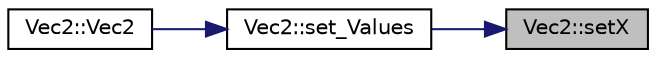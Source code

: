 digraph "Vec2::setX"
{
 // INTERACTIVE_SVG=YES
 // LATEX_PDF_SIZE
  edge [fontname="Helvetica",fontsize="10",labelfontname="Helvetica",labelfontsize="10"];
  node [fontname="Helvetica",fontsize="10",shape=record];
  rankdir="RL";
  Node55 [label="Vec2::setX",height=0.2,width=0.4,color="black", fillcolor="grey75", style="filled", fontcolor="black",tooltip=" "];
  Node55 -> Node56 [dir="back",color="midnightblue",fontsize="10",style="solid",fontname="Helvetica"];
  Node56 [label="Vec2::set_Values",height=0.2,width=0.4,color="black", fillcolor="white", style="filled",URL="$class_vec2.html#a238a918f6d2695dd187a9778982a1769",tooltip=" "];
  Node56 -> Node57 [dir="back",color="midnightblue",fontsize="10",style="solid",fontname="Helvetica"];
  Node57 [label="Vec2::Vec2",height=0.2,width=0.4,color="black", fillcolor="white", style="filled",URL="$class_vec2.html#a0d51ef92a3baedc006bca6a702cefc65",tooltip=" "];
}
